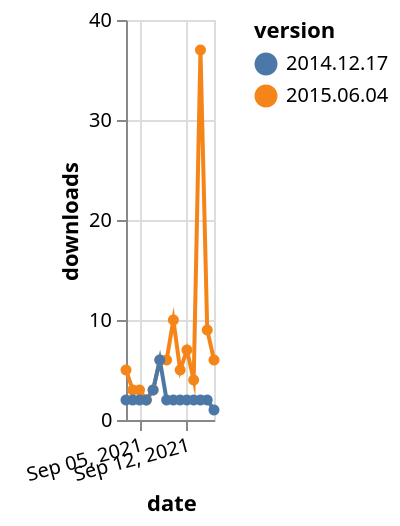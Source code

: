 {"$schema": "https://vega.github.io/schema/vega-lite/v5.json", "description": "A simple bar chart with embedded data.", "data": {"values": [{"date": "2021-09-03", "total": 4131, "delta": 5, "version": "2015.06.04"}, {"date": "2021-09-04", "total": 4134, "delta": 3, "version": "2015.06.04"}, {"date": "2021-09-05", "total": 4137, "delta": 3, "version": "2015.06.04"}, {"date": "2021-09-06", "total": 4139, "delta": 2, "version": "2015.06.04"}, {"date": "2021-09-07", "total": 4142, "delta": 3, "version": "2015.06.04"}, {"date": "2021-09-08", "total": 4148, "delta": 6, "version": "2015.06.04"}, {"date": "2021-09-09", "total": 4154, "delta": 6, "version": "2015.06.04"}, {"date": "2021-09-10", "total": 4164, "delta": 10, "version": "2015.06.04"}, {"date": "2021-09-11", "total": 4169, "delta": 5, "version": "2015.06.04"}, {"date": "2021-09-12", "total": 4176, "delta": 7, "version": "2015.06.04"}, {"date": "2021-09-13", "total": 4180, "delta": 4, "version": "2015.06.04"}, {"date": "2021-09-14", "total": 4217, "delta": 37, "version": "2015.06.04"}, {"date": "2021-09-15", "total": 4226, "delta": 9, "version": "2015.06.04"}, {"date": "2021-09-16", "total": 4232, "delta": 6, "version": "2015.06.04"}, {"date": "2021-09-03", "total": 5011, "delta": 2, "version": "2014.12.17"}, {"date": "2021-09-04", "total": 5013, "delta": 2, "version": "2014.12.17"}, {"date": "2021-09-05", "total": 5015, "delta": 2, "version": "2014.12.17"}, {"date": "2021-09-06", "total": 5017, "delta": 2, "version": "2014.12.17"}, {"date": "2021-09-07", "total": 5020, "delta": 3, "version": "2014.12.17"}, {"date": "2021-09-08", "total": 5026, "delta": 6, "version": "2014.12.17"}, {"date": "2021-09-09", "total": 5028, "delta": 2, "version": "2014.12.17"}, {"date": "2021-09-10", "total": 5030, "delta": 2, "version": "2014.12.17"}, {"date": "2021-09-11", "total": 5032, "delta": 2, "version": "2014.12.17"}, {"date": "2021-09-12", "total": 5034, "delta": 2, "version": "2014.12.17"}, {"date": "2021-09-13", "total": 5036, "delta": 2, "version": "2014.12.17"}, {"date": "2021-09-14", "total": 5038, "delta": 2, "version": "2014.12.17"}, {"date": "2021-09-15", "total": 5040, "delta": 2, "version": "2014.12.17"}, {"date": "2021-09-16", "total": 5041, "delta": 1, "version": "2014.12.17"}]}, "width": "container", "mark": {"type": "line", "point": {"filled": true}}, "encoding": {"x": {"field": "date", "type": "temporal", "timeUnit": "yearmonthdate", "title": "date", "axis": {"labelAngle": -15}}, "y": {"field": "delta", "type": "quantitative", "title": "downloads"}, "color": {"field": "version", "type": "nominal"}, "tooltip": {"field": "delta"}}}